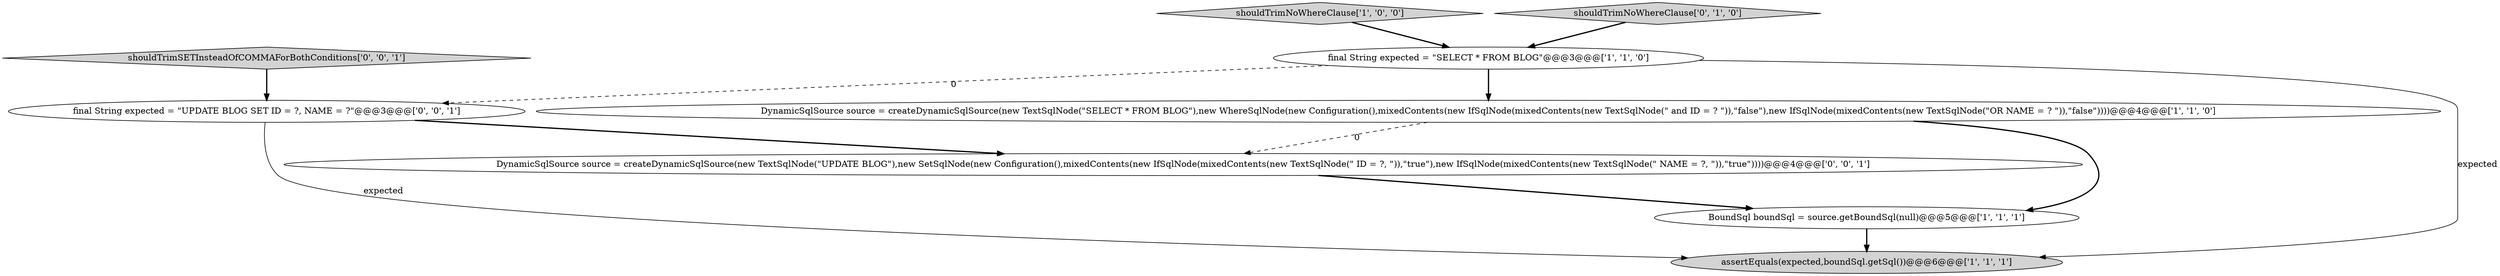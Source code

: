 digraph {
7 [style = filled, label = "shouldTrimSETInsteadOfCOMMAForBothConditions['0', '0', '1']", fillcolor = lightgray, shape = diamond image = "AAA0AAABBB3BBB"];
3 [style = filled, label = "final String expected = \"SELECT * FROM BLOG\"@@@3@@@['1', '1', '0']", fillcolor = white, shape = ellipse image = "AAA0AAABBB1BBB"];
4 [style = filled, label = "assertEquals(expected,boundSql.getSql())@@@6@@@['1', '1', '1']", fillcolor = lightgray, shape = ellipse image = "AAA0AAABBB1BBB"];
2 [style = filled, label = "shouldTrimNoWhereClause['1', '0', '0']", fillcolor = lightgray, shape = diamond image = "AAA0AAABBB1BBB"];
5 [style = filled, label = "shouldTrimNoWhereClause['0', '1', '0']", fillcolor = lightgray, shape = diamond image = "AAA0AAABBB2BBB"];
6 [style = filled, label = "DynamicSqlSource source = createDynamicSqlSource(new TextSqlNode(\"UPDATE BLOG\"),new SetSqlNode(new Configuration(),mixedContents(new IfSqlNode(mixedContents(new TextSqlNode(\" ID = ?, \")),\"true\"),new IfSqlNode(mixedContents(new TextSqlNode(\" NAME = ?, \")),\"true\"))))@@@4@@@['0', '0', '1']", fillcolor = white, shape = ellipse image = "AAA0AAABBB3BBB"];
8 [style = filled, label = "final String expected = \"UPDATE BLOG SET ID = ?, NAME = ?\"@@@3@@@['0', '0', '1']", fillcolor = white, shape = ellipse image = "AAA0AAABBB3BBB"];
0 [style = filled, label = "BoundSql boundSql = source.getBoundSql(null)@@@5@@@['1', '1', '1']", fillcolor = white, shape = ellipse image = "AAA0AAABBB1BBB"];
1 [style = filled, label = "DynamicSqlSource source = createDynamicSqlSource(new TextSqlNode(\"SELECT * FROM BLOG\"),new WhereSqlNode(new Configuration(),mixedContents(new IfSqlNode(mixedContents(new TextSqlNode(\" and ID = ? \")),\"false\"),new IfSqlNode(mixedContents(new TextSqlNode(\"OR NAME = ? \")),\"false\"))))@@@4@@@['1', '1', '0']", fillcolor = white, shape = ellipse image = "AAA0AAABBB1BBB"];
5->3 [style = bold, label=""];
3->8 [style = dashed, label="0"];
8->6 [style = bold, label=""];
6->0 [style = bold, label=""];
1->0 [style = bold, label=""];
3->1 [style = bold, label=""];
7->8 [style = bold, label=""];
0->4 [style = bold, label=""];
1->6 [style = dashed, label="0"];
2->3 [style = bold, label=""];
8->4 [style = solid, label="expected"];
3->4 [style = solid, label="expected"];
}
